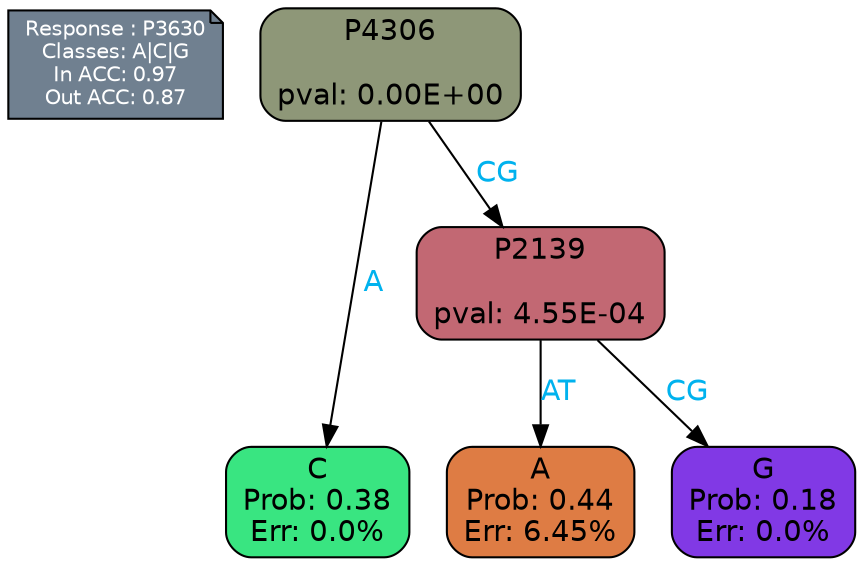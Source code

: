 digraph Tree {
node [shape=box, style="filled, rounded", color="black", fontname=helvetica] ;
graph [ranksep=equally, splines=polylines, bgcolor=transparent, dpi=600] ;
edge [fontname=helvetica] ;
LEGEND [label="Response : P3630
Classes: A|C|G
In ACC: 0.97
Out ACC: 0.87
",shape=note,align=left,style=filled,fillcolor="slategray",fontcolor="white",fontsize=10];1 [label="P4306

pval: 0.00E+00", fillcolor="#8e9778"] ;
2 [label="C
Prob: 0.38
Err: 0.0%", fillcolor="#39e581"] ;
3 [label="P2139

pval: 4.55E-04", fillcolor="#c26873"] ;
4 [label="A
Prob: 0.44
Err: 6.45%", fillcolor="#de7c44"] ;
5 [label="G
Prob: 0.18
Err: 0.0%", fillcolor="#8139e5"] ;
1 -> 2 [label="A",fontcolor=deepskyblue2] ;
1 -> 3 [label="CG",fontcolor=deepskyblue2] ;
3 -> 4 [label="AT",fontcolor=deepskyblue2] ;
3 -> 5 [label="CG",fontcolor=deepskyblue2] ;
{rank = same; 2;4;5;}{rank = same; LEGEND;1;}}